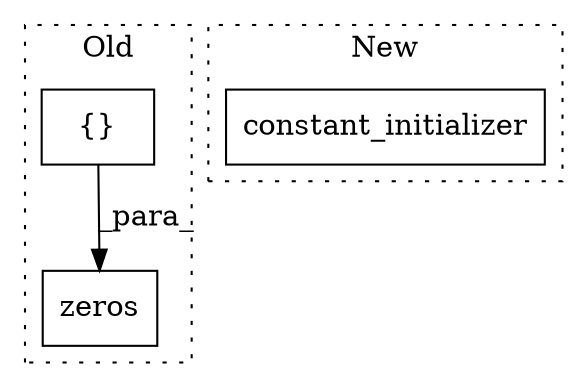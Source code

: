 digraph G {
subgraph cluster0 {
1 [label="zeros" a="32" s="15274,15307" l="6,1" shape="box"];
3 [label="{}" a="4" s="15289,15306" l="1,1" shape="box"];
label = "Old";
style="dotted";
}
subgraph cluster1 {
2 [label="constant_initializer" a="32" s="15591" l="22" shape="box"];
label = "New";
style="dotted";
}
3 -> 1 [label="_para_"];
}